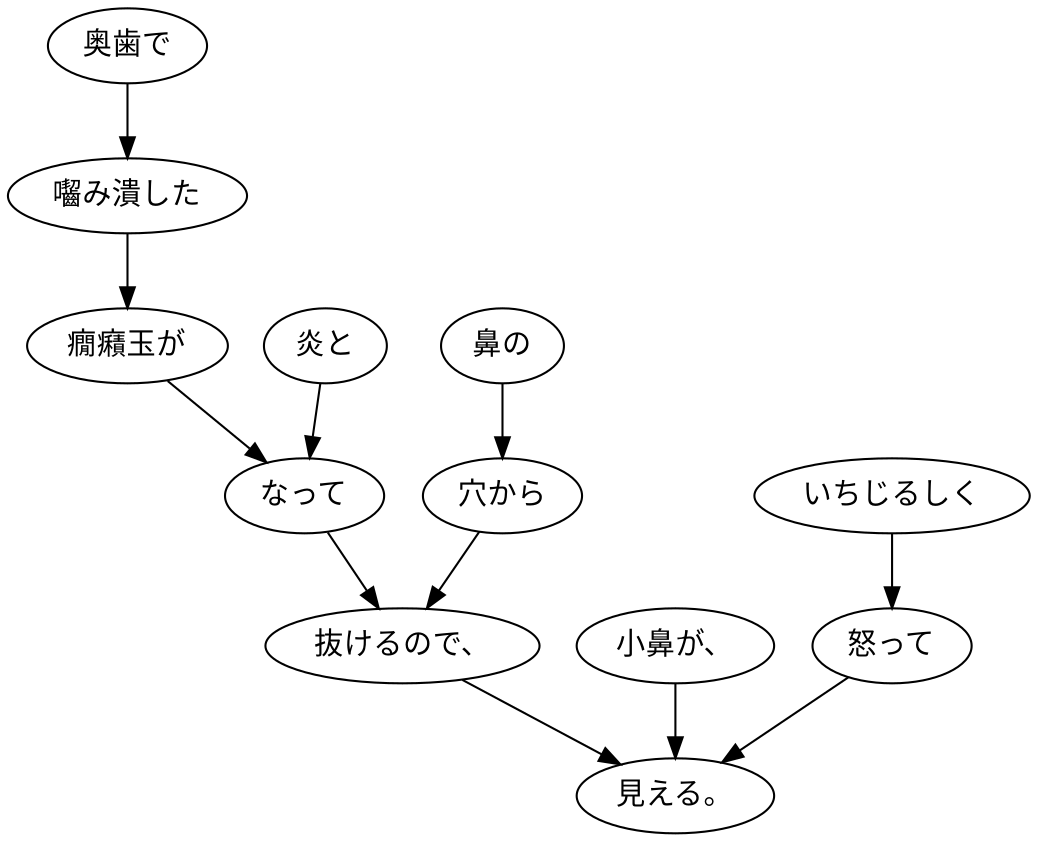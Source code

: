 digraph graph5138 {
	node0 [label="奥歯で"];
	node1 [label="囓み潰した"];
	node2 [label="癇癪玉が"];
	node3 [label="炎と"];
	node4 [label="なって"];
	node5 [label="鼻の"];
	node6 [label="穴から"];
	node7 [label="抜けるので、"];
	node8 [label="小鼻が、"];
	node9 [label="いちじるしく"];
	node10 [label="怒って"];
	node11 [label="見える。"];
	node0 -> node1;
	node1 -> node2;
	node2 -> node4;
	node3 -> node4;
	node4 -> node7;
	node5 -> node6;
	node6 -> node7;
	node7 -> node11;
	node8 -> node11;
	node9 -> node10;
	node10 -> node11;
}

